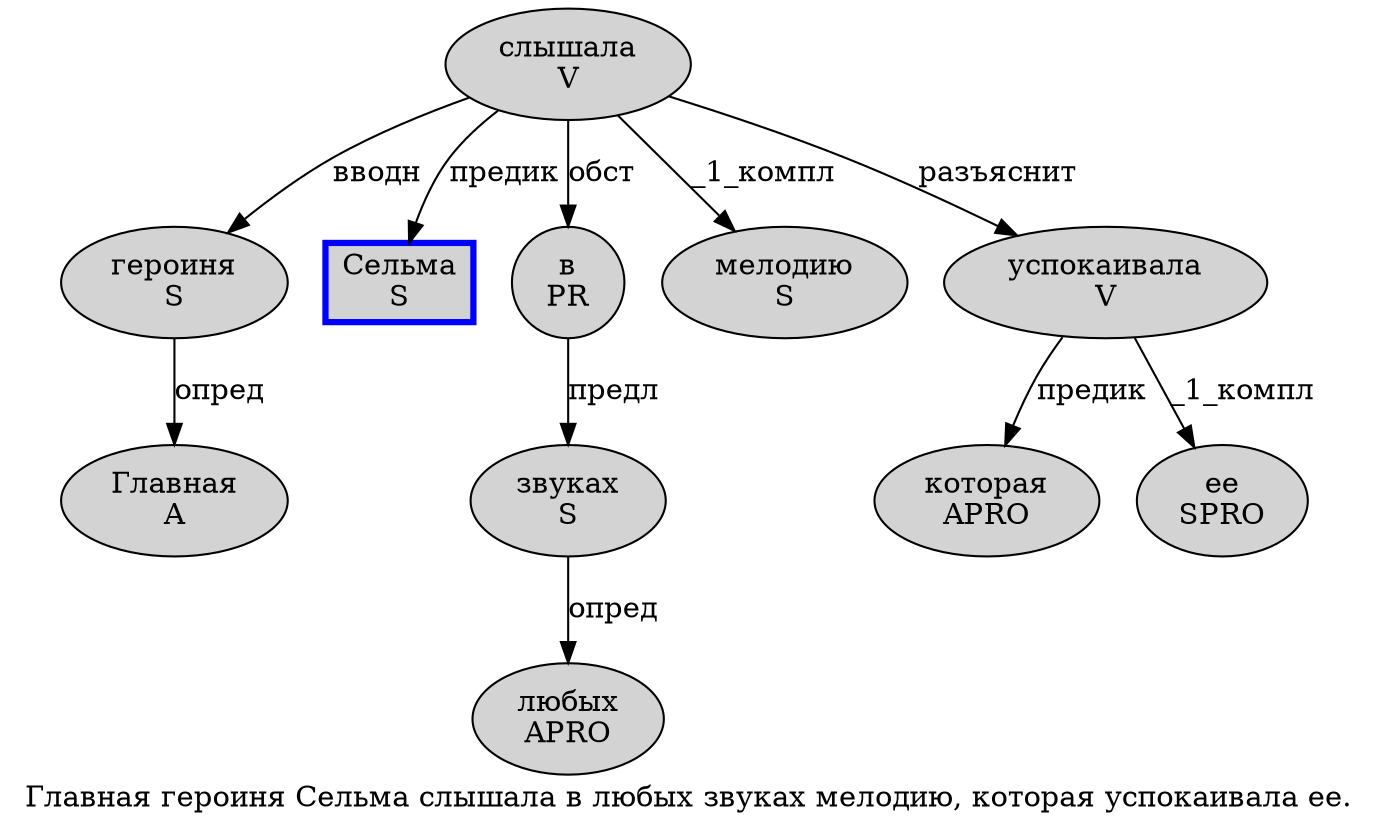 digraph SENTENCE_1066 {
	graph [label="Главная героиня Сельма слышала в любых звуках мелодию, которая успокаивала ее."]
	node [style=filled]
		0 [label="Главная
A" color="" fillcolor=lightgray penwidth=1 shape=ellipse]
		1 [label="героиня
S" color="" fillcolor=lightgray penwidth=1 shape=ellipse]
		2 [label="Сельма
S" color=blue fillcolor=lightgray penwidth=3 shape=box]
		3 [label="слышала
V" color="" fillcolor=lightgray penwidth=1 shape=ellipse]
		4 [label="в
PR" color="" fillcolor=lightgray penwidth=1 shape=ellipse]
		5 [label="любых
APRO" color="" fillcolor=lightgray penwidth=1 shape=ellipse]
		6 [label="звуках
S" color="" fillcolor=lightgray penwidth=1 shape=ellipse]
		7 [label="мелодию
S" color="" fillcolor=lightgray penwidth=1 shape=ellipse]
		9 [label="которая
APRO" color="" fillcolor=lightgray penwidth=1 shape=ellipse]
		10 [label="успокаивала
V" color="" fillcolor=lightgray penwidth=1 shape=ellipse]
		11 [label="ее
SPRO" color="" fillcolor=lightgray penwidth=1 shape=ellipse]
			3 -> 1 [label="вводн"]
			3 -> 2 [label="предик"]
			3 -> 4 [label="обст"]
			3 -> 7 [label="_1_компл"]
			3 -> 10 [label="разъяснит"]
			1 -> 0 [label="опред"]
			10 -> 9 [label="предик"]
			10 -> 11 [label="_1_компл"]
			4 -> 6 [label="предл"]
			6 -> 5 [label="опред"]
}